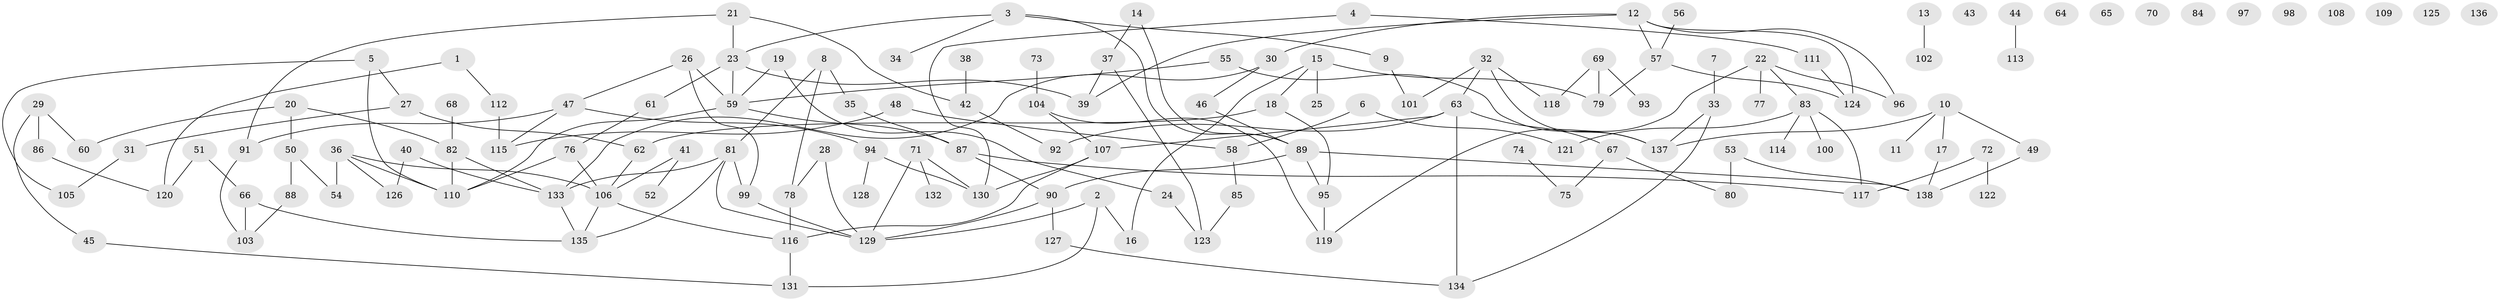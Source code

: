 // coarse degree distribution, {3: 0.24742268041237114, 4: 0.09278350515463918, 7: 0.07216494845360824, 2: 0.1958762886597938, 1: 0.1958762886597938, 6: 0.020618556701030927, 0: 0.12371134020618557, 5: 0.041237113402061855, 8: 0.010309278350515464}
// Generated by graph-tools (version 1.1) at 2025/23/03/03/25 07:23:26]
// undirected, 138 vertices, 171 edges
graph export_dot {
graph [start="1"]
  node [color=gray90,style=filled];
  1;
  2;
  3;
  4;
  5;
  6;
  7;
  8;
  9;
  10;
  11;
  12;
  13;
  14;
  15;
  16;
  17;
  18;
  19;
  20;
  21;
  22;
  23;
  24;
  25;
  26;
  27;
  28;
  29;
  30;
  31;
  32;
  33;
  34;
  35;
  36;
  37;
  38;
  39;
  40;
  41;
  42;
  43;
  44;
  45;
  46;
  47;
  48;
  49;
  50;
  51;
  52;
  53;
  54;
  55;
  56;
  57;
  58;
  59;
  60;
  61;
  62;
  63;
  64;
  65;
  66;
  67;
  68;
  69;
  70;
  71;
  72;
  73;
  74;
  75;
  76;
  77;
  78;
  79;
  80;
  81;
  82;
  83;
  84;
  85;
  86;
  87;
  88;
  89;
  90;
  91;
  92;
  93;
  94;
  95;
  96;
  97;
  98;
  99;
  100;
  101;
  102;
  103;
  104;
  105;
  106;
  107;
  108;
  109;
  110;
  111;
  112;
  113;
  114;
  115;
  116;
  117;
  118;
  119;
  120;
  121;
  122;
  123;
  124;
  125;
  126;
  127;
  128;
  129;
  130;
  131;
  132;
  133;
  134;
  135;
  136;
  137;
  138;
  1 -- 112;
  1 -- 120;
  2 -- 16;
  2 -- 129;
  2 -- 131;
  3 -- 9;
  3 -- 23;
  3 -- 34;
  3 -- 89;
  4 -- 111;
  4 -- 130;
  5 -- 27;
  5 -- 105;
  5 -- 110;
  6 -- 58;
  6 -- 121;
  7 -- 33;
  8 -- 35;
  8 -- 78;
  8 -- 81;
  9 -- 101;
  10 -- 11;
  10 -- 17;
  10 -- 49;
  10 -- 137;
  12 -- 30;
  12 -- 39;
  12 -- 57;
  12 -- 96;
  12 -- 124;
  13 -- 102;
  14 -- 37;
  14 -- 89;
  15 -- 16;
  15 -- 18;
  15 -- 25;
  15 -- 79;
  17 -- 138;
  18 -- 62;
  18 -- 95;
  19 -- 24;
  19 -- 59;
  20 -- 50;
  20 -- 60;
  20 -- 82;
  21 -- 23;
  21 -- 42;
  21 -- 91;
  22 -- 77;
  22 -- 83;
  22 -- 96;
  22 -- 119;
  23 -- 39;
  23 -- 59;
  23 -- 61;
  24 -- 123;
  26 -- 47;
  26 -- 59;
  26 -- 99;
  27 -- 31;
  27 -- 62;
  28 -- 78;
  28 -- 129;
  29 -- 45;
  29 -- 60;
  29 -- 86;
  30 -- 46;
  30 -- 133;
  31 -- 105;
  32 -- 63;
  32 -- 101;
  32 -- 118;
  32 -- 137;
  33 -- 134;
  33 -- 137;
  35 -- 87;
  36 -- 54;
  36 -- 106;
  36 -- 110;
  36 -- 126;
  37 -- 39;
  37 -- 123;
  38 -- 42;
  40 -- 126;
  40 -- 133;
  41 -- 52;
  41 -- 106;
  42 -- 92;
  44 -- 113;
  45 -- 131;
  46 -- 89;
  47 -- 91;
  47 -- 94;
  47 -- 115;
  48 -- 58;
  48 -- 115;
  49 -- 138;
  50 -- 54;
  50 -- 88;
  51 -- 66;
  51 -- 120;
  53 -- 80;
  53 -- 138;
  55 -- 59;
  55 -- 137;
  56 -- 57;
  57 -- 79;
  57 -- 124;
  58 -- 85;
  59 -- 87;
  59 -- 110;
  61 -- 76;
  62 -- 106;
  63 -- 67;
  63 -- 92;
  63 -- 107;
  63 -- 134;
  66 -- 103;
  66 -- 135;
  67 -- 75;
  67 -- 80;
  68 -- 82;
  69 -- 79;
  69 -- 93;
  69 -- 118;
  71 -- 129;
  71 -- 130;
  71 -- 132;
  72 -- 117;
  72 -- 122;
  73 -- 104;
  74 -- 75;
  76 -- 106;
  76 -- 110;
  78 -- 116;
  81 -- 99;
  81 -- 129;
  81 -- 133;
  81 -- 135;
  82 -- 110;
  82 -- 133;
  83 -- 100;
  83 -- 114;
  83 -- 117;
  83 -- 121;
  85 -- 123;
  86 -- 120;
  87 -- 90;
  87 -- 117;
  88 -- 103;
  89 -- 90;
  89 -- 95;
  89 -- 138;
  90 -- 127;
  90 -- 129;
  91 -- 103;
  94 -- 128;
  94 -- 130;
  95 -- 119;
  99 -- 129;
  104 -- 107;
  104 -- 119;
  106 -- 116;
  106 -- 135;
  107 -- 116;
  107 -- 130;
  111 -- 124;
  112 -- 115;
  116 -- 131;
  127 -- 134;
  133 -- 135;
}
